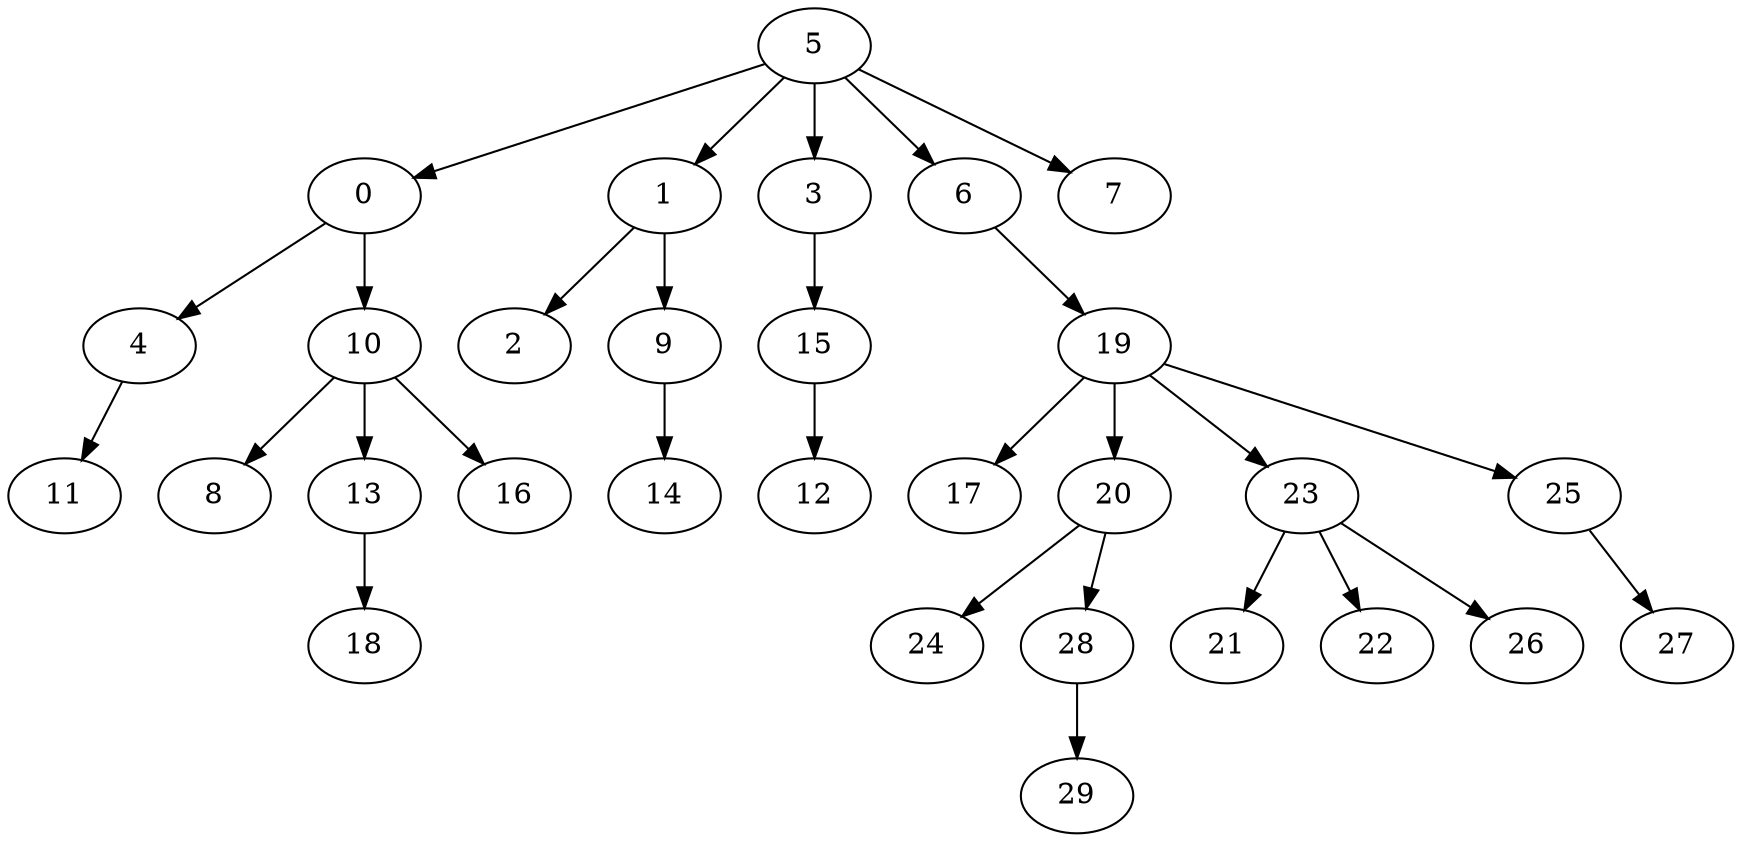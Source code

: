 digraph BarabasiAlbert_nodes_30_GradoMax_5_BFS_5 {
5;
0;
1;
3;
6;
7;
4;
10;
2;
9;
15;
19;
11;
8;
13;
16;
14;
12;
17;
20;
23;
25;
18;
24;
28;
21;
22;
26;
27;
29;
5 -> 0;
5 -> 1;
5 -> 3;
5 -> 6;
5 -> 7;
0 -> 4;
0 -> 10;
1 -> 2;
1 -> 9;
3 -> 15;
6 -> 19;
4 -> 11;
10 -> 8;
10 -> 13;
10 -> 16;
9 -> 14;
15 -> 12;
19 -> 17;
19 -> 20;
19 -> 23;
19 -> 25;
13 -> 18;
20 -> 24;
20 -> 28;
23 -> 21;
23 -> 22;
23 -> 26;
25 -> 27;
28 -> 29;
}